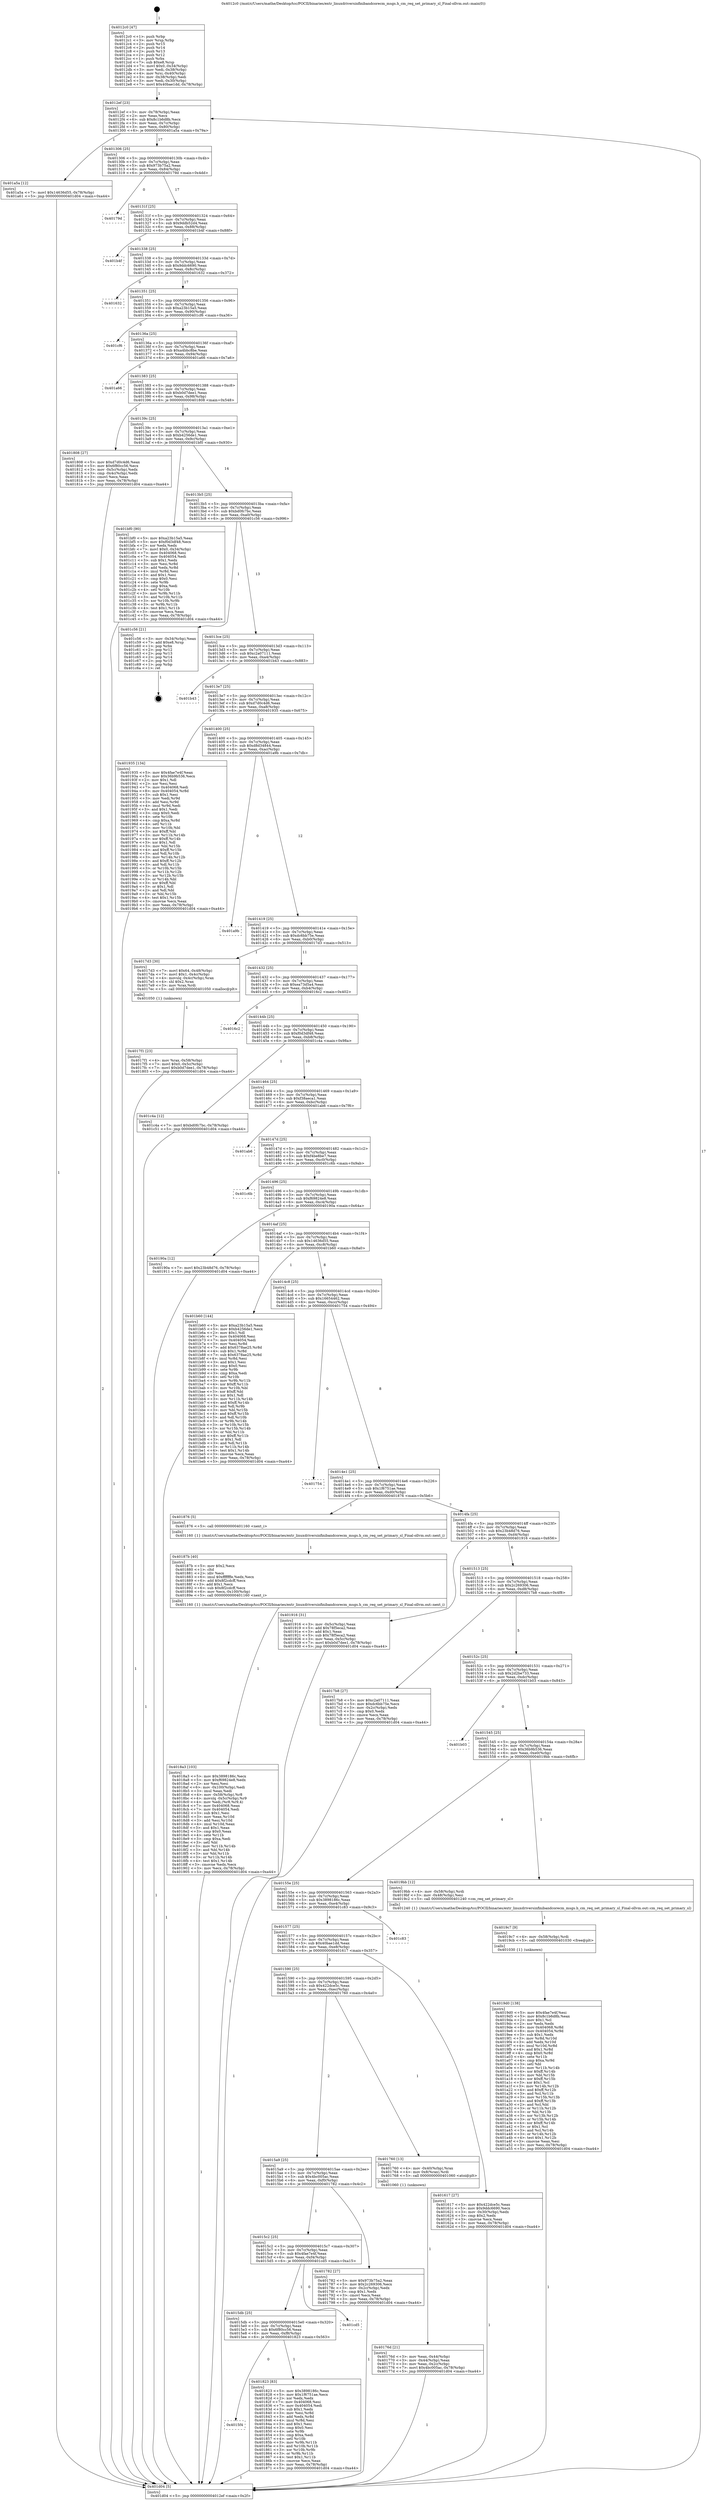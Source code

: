 digraph "0x4012c0" {
  label = "0x4012c0 (/mnt/c/Users/mathe/Desktop/tcc/POCII/binaries/extr_linuxdriversinfinibandcorecm_msgs.h_cm_req_set_primary_sl_Final-ollvm.out::main(0))"
  labelloc = "t"
  node[shape=record]

  Entry [label="",width=0.3,height=0.3,shape=circle,fillcolor=black,style=filled]
  "0x4012ef" [label="{
     0x4012ef [23]\l
     | [instrs]\l
     &nbsp;&nbsp;0x4012ef \<+3\>: mov -0x78(%rbp),%eax\l
     &nbsp;&nbsp;0x4012f2 \<+2\>: mov %eax,%ecx\l
     &nbsp;&nbsp;0x4012f4 \<+6\>: sub $0x8c1b6d8b,%ecx\l
     &nbsp;&nbsp;0x4012fa \<+3\>: mov %eax,-0x7c(%rbp)\l
     &nbsp;&nbsp;0x4012fd \<+3\>: mov %ecx,-0x80(%rbp)\l
     &nbsp;&nbsp;0x401300 \<+6\>: je 0000000000401a5a \<main+0x79a\>\l
  }"]
  "0x401a5a" [label="{
     0x401a5a [12]\l
     | [instrs]\l
     &nbsp;&nbsp;0x401a5a \<+7\>: movl $0x14636d55,-0x78(%rbp)\l
     &nbsp;&nbsp;0x401a61 \<+5\>: jmp 0000000000401d04 \<main+0xa44\>\l
  }"]
  "0x401306" [label="{
     0x401306 [25]\l
     | [instrs]\l
     &nbsp;&nbsp;0x401306 \<+5\>: jmp 000000000040130b \<main+0x4b\>\l
     &nbsp;&nbsp;0x40130b \<+3\>: mov -0x7c(%rbp),%eax\l
     &nbsp;&nbsp;0x40130e \<+5\>: sub $0x973b75a2,%eax\l
     &nbsp;&nbsp;0x401313 \<+6\>: mov %eax,-0x84(%rbp)\l
     &nbsp;&nbsp;0x401319 \<+6\>: je 000000000040179d \<main+0x4dd\>\l
  }"]
  Exit [label="",width=0.3,height=0.3,shape=circle,fillcolor=black,style=filled,peripheries=2]
  "0x40179d" [label="{
     0x40179d\l
  }", style=dashed]
  "0x40131f" [label="{
     0x40131f [25]\l
     | [instrs]\l
     &nbsp;&nbsp;0x40131f \<+5\>: jmp 0000000000401324 \<main+0x64\>\l
     &nbsp;&nbsp;0x401324 \<+3\>: mov -0x7c(%rbp),%eax\l
     &nbsp;&nbsp;0x401327 \<+5\>: sub $0x9ddb52d4,%eax\l
     &nbsp;&nbsp;0x40132c \<+6\>: mov %eax,-0x88(%rbp)\l
     &nbsp;&nbsp;0x401332 \<+6\>: je 0000000000401b4f \<main+0x88f\>\l
  }"]
  "0x4019d0" [label="{
     0x4019d0 [138]\l
     | [instrs]\l
     &nbsp;&nbsp;0x4019d0 \<+5\>: mov $0x4fae7e4f,%esi\l
     &nbsp;&nbsp;0x4019d5 \<+5\>: mov $0x8c1b6d8b,%eax\l
     &nbsp;&nbsp;0x4019da \<+2\>: mov $0x1,%cl\l
     &nbsp;&nbsp;0x4019dc \<+2\>: xor %edx,%edx\l
     &nbsp;&nbsp;0x4019de \<+8\>: mov 0x404068,%r8d\l
     &nbsp;&nbsp;0x4019e6 \<+8\>: mov 0x404054,%r9d\l
     &nbsp;&nbsp;0x4019ee \<+3\>: sub $0x1,%edx\l
     &nbsp;&nbsp;0x4019f1 \<+3\>: mov %r8d,%r10d\l
     &nbsp;&nbsp;0x4019f4 \<+3\>: add %edx,%r10d\l
     &nbsp;&nbsp;0x4019f7 \<+4\>: imul %r10d,%r8d\l
     &nbsp;&nbsp;0x4019fb \<+4\>: and $0x1,%r8d\l
     &nbsp;&nbsp;0x4019ff \<+4\>: cmp $0x0,%r8d\l
     &nbsp;&nbsp;0x401a03 \<+4\>: sete %r11b\l
     &nbsp;&nbsp;0x401a07 \<+4\>: cmp $0xa,%r9d\l
     &nbsp;&nbsp;0x401a0b \<+3\>: setl %bl\l
     &nbsp;&nbsp;0x401a0e \<+3\>: mov %r11b,%r14b\l
     &nbsp;&nbsp;0x401a11 \<+4\>: xor $0xff,%r14b\l
     &nbsp;&nbsp;0x401a15 \<+3\>: mov %bl,%r15b\l
     &nbsp;&nbsp;0x401a18 \<+4\>: xor $0xff,%r15b\l
     &nbsp;&nbsp;0x401a1c \<+3\>: xor $0x1,%cl\l
     &nbsp;&nbsp;0x401a1f \<+3\>: mov %r14b,%r12b\l
     &nbsp;&nbsp;0x401a22 \<+4\>: and $0xff,%r12b\l
     &nbsp;&nbsp;0x401a26 \<+3\>: and %cl,%r11b\l
     &nbsp;&nbsp;0x401a29 \<+3\>: mov %r15b,%r13b\l
     &nbsp;&nbsp;0x401a2c \<+4\>: and $0xff,%r13b\l
     &nbsp;&nbsp;0x401a30 \<+2\>: and %cl,%bl\l
     &nbsp;&nbsp;0x401a32 \<+3\>: or %r11b,%r12b\l
     &nbsp;&nbsp;0x401a35 \<+3\>: or %bl,%r13b\l
     &nbsp;&nbsp;0x401a38 \<+3\>: xor %r13b,%r12b\l
     &nbsp;&nbsp;0x401a3b \<+3\>: or %r15b,%r14b\l
     &nbsp;&nbsp;0x401a3e \<+4\>: xor $0xff,%r14b\l
     &nbsp;&nbsp;0x401a42 \<+3\>: or $0x1,%cl\l
     &nbsp;&nbsp;0x401a45 \<+3\>: and %cl,%r14b\l
     &nbsp;&nbsp;0x401a48 \<+3\>: or %r14b,%r12b\l
     &nbsp;&nbsp;0x401a4b \<+4\>: test $0x1,%r12b\l
     &nbsp;&nbsp;0x401a4f \<+3\>: cmovne %eax,%esi\l
     &nbsp;&nbsp;0x401a52 \<+3\>: mov %esi,-0x78(%rbp)\l
     &nbsp;&nbsp;0x401a55 \<+5\>: jmp 0000000000401d04 \<main+0xa44\>\l
  }"]
  "0x401b4f" [label="{
     0x401b4f\l
  }", style=dashed]
  "0x401338" [label="{
     0x401338 [25]\l
     | [instrs]\l
     &nbsp;&nbsp;0x401338 \<+5\>: jmp 000000000040133d \<main+0x7d\>\l
     &nbsp;&nbsp;0x40133d \<+3\>: mov -0x7c(%rbp),%eax\l
     &nbsp;&nbsp;0x401340 \<+5\>: sub $0x9ddc6690,%eax\l
     &nbsp;&nbsp;0x401345 \<+6\>: mov %eax,-0x8c(%rbp)\l
     &nbsp;&nbsp;0x40134b \<+6\>: je 0000000000401632 \<main+0x372\>\l
  }"]
  "0x4019c7" [label="{
     0x4019c7 [9]\l
     | [instrs]\l
     &nbsp;&nbsp;0x4019c7 \<+4\>: mov -0x58(%rbp),%rdi\l
     &nbsp;&nbsp;0x4019cb \<+5\>: call 0000000000401030 \<free@plt\>\l
     | [calls]\l
     &nbsp;&nbsp;0x401030 \{1\} (unknown)\l
  }"]
  "0x401632" [label="{
     0x401632\l
  }", style=dashed]
  "0x401351" [label="{
     0x401351 [25]\l
     | [instrs]\l
     &nbsp;&nbsp;0x401351 \<+5\>: jmp 0000000000401356 \<main+0x96\>\l
     &nbsp;&nbsp;0x401356 \<+3\>: mov -0x7c(%rbp),%eax\l
     &nbsp;&nbsp;0x401359 \<+5\>: sub $0xa23b15a5,%eax\l
     &nbsp;&nbsp;0x40135e \<+6\>: mov %eax,-0x90(%rbp)\l
     &nbsp;&nbsp;0x401364 \<+6\>: je 0000000000401cf6 \<main+0xa36\>\l
  }"]
  "0x4018a3" [label="{
     0x4018a3 [103]\l
     | [instrs]\l
     &nbsp;&nbsp;0x4018a3 \<+5\>: mov $0x3898186c,%ecx\l
     &nbsp;&nbsp;0x4018a8 \<+5\>: mov $0xf69824e8,%edx\l
     &nbsp;&nbsp;0x4018ad \<+2\>: xor %esi,%esi\l
     &nbsp;&nbsp;0x4018af \<+6\>: mov -0x100(%rbp),%edi\l
     &nbsp;&nbsp;0x4018b5 \<+3\>: imul %eax,%edi\l
     &nbsp;&nbsp;0x4018b8 \<+4\>: mov -0x58(%rbp),%r8\l
     &nbsp;&nbsp;0x4018bc \<+4\>: movslq -0x5c(%rbp),%r9\l
     &nbsp;&nbsp;0x4018c0 \<+4\>: mov %edi,(%r8,%r9,4)\l
     &nbsp;&nbsp;0x4018c4 \<+7\>: mov 0x404068,%eax\l
     &nbsp;&nbsp;0x4018cb \<+7\>: mov 0x404054,%edi\l
     &nbsp;&nbsp;0x4018d2 \<+3\>: sub $0x1,%esi\l
     &nbsp;&nbsp;0x4018d5 \<+3\>: mov %eax,%r10d\l
     &nbsp;&nbsp;0x4018d8 \<+3\>: add %esi,%r10d\l
     &nbsp;&nbsp;0x4018db \<+4\>: imul %r10d,%eax\l
     &nbsp;&nbsp;0x4018df \<+3\>: and $0x1,%eax\l
     &nbsp;&nbsp;0x4018e2 \<+3\>: cmp $0x0,%eax\l
     &nbsp;&nbsp;0x4018e5 \<+4\>: sete %r11b\l
     &nbsp;&nbsp;0x4018e9 \<+3\>: cmp $0xa,%edi\l
     &nbsp;&nbsp;0x4018ec \<+3\>: setl %bl\l
     &nbsp;&nbsp;0x4018ef \<+3\>: mov %r11b,%r14b\l
     &nbsp;&nbsp;0x4018f2 \<+3\>: and %bl,%r14b\l
     &nbsp;&nbsp;0x4018f5 \<+3\>: xor %bl,%r11b\l
     &nbsp;&nbsp;0x4018f8 \<+3\>: or %r11b,%r14b\l
     &nbsp;&nbsp;0x4018fb \<+4\>: test $0x1,%r14b\l
     &nbsp;&nbsp;0x4018ff \<+3\>: cmovne %edx,%ecx\l
     &nbsp;&nbsp;0x401902 \<+3\>: mov %ecx,-0x78(%rbp)\l
     &nbsp;&nbsp;0x401905 \<+5\>: jmp 0000000000401d04 \<main+0xa44\>\l
  }"]
  "0x401cf6" [label="{
     0x401cf6\l
  }", style=dashed]
  "0x40136a" [label="{
     0x40136a [25]\l
     | [instrs]\l
     &nbsp;&nbsp;0x40136a \<+5\>: jmp 000000000040136f \<main+0xaf\>\l
     &nbsp;&nbsp;0x40136f \<+3\>: mov -0x7c(%rbp),%eax\l
     &nbsp;&nbsp;0x401372 \<+5\>: sub $0xa4bbc8be,%eax\l
     &nbsp;&nbsp;0x401377 \<+6\>: mov %eax,-0x94(%rbp)\l
     &nbsp;&nbsp;0x40137d \<+6\>: je 0000000000401a66 \<main+0x7a6\>\l
  }"]
  "0x40187b" [label="{
     0x40187b [40]\l
     | [instrs]\l
     &nbsp;&nbsp;0x40187b \<+5\>: mov $0x2,%ecx\l
     &nbsp;&nbsp;0x401880 \<+1\>: cltd\l
     &nbsp;&nbsp;0x401881 \<+2\>: idiv %ecx\l
     &nbsp;&nbsp;0x401883 \<+6\>: imul $0xfffffffe,%edx,%ecx\l
     &nbsp;&nbsp;0x401889 \<+6\>: add $0x8f2cdcff,%ecx\l
     &nbsp;&nbsp;0x40188f \<+3\>: add $0x1,%ecx\l
     &nbsp;&nbsp;0x401892 \<+6\>: sub $0x8f2cdcff,%ecx\l
     &nbsp;&nbsp;0x401898 \<+6\>: mov %ecx,-0x100(%rbp)\l
     &nbsp;&nbsp;0x40189e \<+5\>: call 0000000000401160 \<next_i\>\l
     | [calls]\l
     &nbsp;&nbsp;0x401160 \{1\} (/mnt/c/Users/mathe/Desktop/tcc/POCII/binaries/extr_linuxdriversinfinibandcorecm_msgs.h_cm_req_set_primary_sl_Final-ollvm.out::next_i)\l
  }"]
  "0x401a66" [label="{
     0x401a66\l
  }", style=dashed]
  "0x401383" [label="{
     0x401383 [25]\l
     | [instrs]\l
     &nbsp;&nbsp;0x401383 \<+5\>: jmp 0000000000401388 \<main+0xc8\>\l
     &nbsp;&nbsp;0x401388 \<+3\>: mov -0x7c(%rbp),%eax\l
     &nbsp;&nbsp;0x40138b \<+5\>: sub $0xb0d7dee1,%eax\l
     &nbsp;&nbsp;0x401390 \<+6\>: mov %eax,-0x98(%rbp)\l
     &nbsp;&nbsp;0x401396 \<+6\>: je 0000000000401808 \<main+0x548\>\l
  }"]
  "0x4015f4" [label="{
     0x4015f4\l
  }", style=dashed]
  "0x401808" [label="{
     0x401808 [27]\l
     | [instrs]\l
     &nbsp;&nbsp;0x401808 \<+5\>: mov $0xd7d0c4d6,%eax\l
     &nbsp;&nbsp;0x40180d \<+5\>: mov $0x6f80cc56,%ecx\l
     &nbsp;&nbsp;0x401812 \<+3\>: mov -0x5c(%rbp),%edx\l
     &nbsp;&nbsp;0x401815 \<+3\>: cmp -0x4c(%rbp),%edx\l
     &nbsp;&nbsp;0x401818 \<+3\>: cmovl %ecx,%eax\l
     &nbsp;&nbsp;0x40181b \<+3\>: mov %eax,-0x78(%rbp)\l
     &nbsp;&nbsp;0x40181e \<+5\>: jmp 0000000000401d04 \<main+0xa44\>\l
  }"]
  "0x40139c" [label="{
     0x40139c [25]\l
     | [instrs]\l
     &nbsp;&nbsp;0x40139c \<+5\>: jmp 00000000004013a1 \<main+0xe1\>\l
     &nbsp;&nbsp;0x4013a1 \<+3\>: mov -0x7c(%rbp),%eax\l
     &nbsp;&nbsp;0x4013a4 \<+5\>: sub $0xb4256de1,%eax\l
     &nbsp;&nbsp;0x4013a9 \<+6\>: mov %eax,-0x9c(%rbp)\l
     &nbsp;&nbsp;0x4013af \<+6\>: je 0000000000401bf0 \<main+0x930\>\l
  }"]
  "0x401823" [label="{
     0x401823 [83]\l
     | [instrs]\l
     &nbsp;&nbsp;0x401823 \<+5\>: mov $0x3898186c,%eax\l
     &nbsp;&nbsp;0x401828 \<+5\>: mov $0x1f6751ae,%ecx\l
     &nbsp;&nbsp;0x40182d \<+2\>: xor %edx,%edx\l
     &nbsp;&nbsp;0x40182f \<+7\>: mov 0x404068,%esi\l
     &nbsp;&nbsp;0x401836 \<+7\>: mov 0x404054,%edi\l
     &nbsp;&nbsp;0x40183d \<+3\>: sub $0x1,%edx\l
     &nbsp;&nbsp;0x401840 \<+3\>: mov %esi,%r8d\l
     &nbsp;&nbsp;0x401843 \<+3\>: add %edx,%r8d\l
     &nbsp;&nbsp;0x401846 \<+4\>: imul %r8d,%esi\l
     &nbsp;&nbsp;0x40184a \<+3\>: and $0x1,%esi\l
     &nbsp;&nbsp;0x40184d \<+3\>: cmp $0x0,%esi\l
     &nbsp;&nbsp;0x401850 \<+4\>: sete %r9b\l
     &nbsp;&nbsp;0x401854 \<+3\>: cmp $0xa,%edi\l
     &nbsp;&nbsp;0x401857 \<+4\>: setl %r10b\l
     &nbsp;&nbsp;0x40185b \<+3\>: mov %r9b,%r11b\l
     &nbsp;&nbsp;0x40185e \<+3\>: and %r10b,%r11b\l
     &nbsp;&nbsp;0x401861 \<+3\>: xor %r10b,%r9b\l
     &nbsp;&nbsp;0x401864 \<+3\>: or %r9b,%r11b\l
     &nbsp;&nbsp;0x401867 \<+4\>: test $0x1,%r11b\l
     &nbsp;&nbsp;0x40186b \<+3\>: cmovne %ecx,%eax\l
     &nbsp;&nbsp;0x40186e \<+3\>: mov %eax,-0x78(%rbp)\l
     &nbsp;&nbsp;0x401871 \<+5\>: jmp 0000000000401d04 \<main+0xa44\>\l
  }"]
  "0x401bf0" [label="{
     0x401bf0 [90]\l
     | [instrs]\l
     &nbsp;&nbsp;0x401bf0 \<+5\>: mov $0xa23b15a5,%eax\l
     &nbsp;&nbsp;0x401bf5 \<+5\>: mov $0xf0d3df48,%ecx\l
     &nbsp;&nbsp;0x401bfa \<+2\>: xor %edx,%edx\l
     &nbsp;&nbsp;0x401bfc \<+7\>: movl $0x0,-0x34(%rbp)\l
     &nbsp;&nbsp;0x401c03 \<+7\>: mov 0x404068,%esi\l
     &nbsp;&nbsp;0x401c0a \<+7\>: mov 0x404054,%edi\l
     &nbsp;&nbsp;0x401c11 \<+3\>: sub $0x1,%edx\l
     &nbsp;&nbsp;0x401c14 \<+3\>: mov %esi,%r8d\l
     &nbsp;&nbsp;0x401c17 \<+3\>: add %edx,%r8d\l
     &nbsp;&nbsp;0x401c1a \<+4\>: imul %r8d,%esi\l
     &nbsp;&nbsp;0x401c1e \<+3\>: and $0x1,%esi\l
     &nbsp;&nbsp;0x401c21 \<+3\>: cmp $0x0,%esi\l
     &nbsp;&nbsp;0x401c24 \<+4\>: sete %r9b\l
     &nbsp;&nbsp;0x401c28 \<+3\>: cmp $0xa,%edi\l
     &nbsp;&nbsp;0x401c2b \<+4\>: setl %r10b\l
     &nbsp;&nbsp;0x401c2f \<+3\>: mov %r9b,%r11b\l
     &nbsp;&nbsp;0x401c32 \<+3\>: and %r10b,%r11b\l
     &nbsp;&nbsp;0x401c35 \<+3\>: xor %r10b,%r9b\l
     &nbsp;&nbsp;0x401c38 \<+3\>: or %r9b,%r11b\l
     &nbsp;&nbsp;0x401c3b \<+4\>: test $0x1,%r11b\l
     &nbsp;&nbsp;0x401c3f \<+3\>: cmovne %ecx,%eax\l
     &nbsp;&nbsp;0x401c42 \<+3\>: mov %eax,-0x78(%rbp)\l
     &nbsp;&nbsp;0x401c45 \<+5\>: jmp 0000000000401d04 \<main+0xa44\>\l
  }"]
  "0x4013b5" [label="{
     0x4013b5 [25]\l
     | [instrs]\l
     &nbsp;&nbsp;0x4013b5 \<+5\>: jmp 00000000004013ba \<main+0xfa\>\l
     &nbsp;&nbsp;0x4013ba \<+3\>: mov -0x7c(%rbp),%eax\l
     &nbsp;&nbsp;0x4013bd \<+5\>: sub $0xbd0fc7bc,%eax\l
     &nbsp;&nbsp;0x4013c2 \<+6\>: mov %eax,-0xa0(%rbp)\l
     &nbsp;&nbsp;0x4013c8 \<+6\>: je 0000000000401c56 \<main+0x996\>\l
  }"]
  "0x4015db" [label="{
     0x4015db [25]\l
     | [instrs]\l
     &nbsp;&nbsp;0x4015db \<+5\>: jmp 00000000004015e0 \<main+0x320\>\l
     &nbsp;&nbsp;0x4015e0 \<+3\>: mov -0x7c(%rbp),%eax\l
     &nbsp;&nbsp;0x4015e3 \<+5\>: sub $0x6f80cc56,%eax\l
     &nbsp;&nbsp;0x4015e8 \<+6\>: mov %eax,-0xf8(%rbp)\l
     &nbsp;&nbsp;0x4015ee \<+6\>: je 0000000000401823 \<main+0x563\>\l
  }"]
  "0x401c56" [label="{
     0x401c56 [21]\l
     | [instrs]\l
     &nbsp;&nbsp;0x401c56 \<+3\>: mov -0x34(%rbp),%eax\l
     &nbsp;&nbsp;0x401c59 \<+7\>: add $0xe8,%rsp\l
     &nbsp;&nbsp;0x401c60 \<+1\>: pop %rbx\l
     &nbsp;&nbsp;0x401c61 \<+2\>: pop %r12\l
     &nbsp;&nbsp;0x401c63 \<+2\>: pop %r13\l
     &nbsp;&nbsp;0x401c65 \<+2\>: pop %r14\l
     &nbsp;&nbsp;0x401c67 \<+2\>: pop %r15\l
     &nbsp;&nbsp;0x401c69 \<+1\>: pop %rbp\l
     &nbsp;&nbsp;0x401c6a \<+1\>: ret\l
  }"]
  "0x4013ce" [label="{
     0x4013ce [25]\l
     | [instrs]\l
     &nbsp;&nbsp;0x4013ce \<+5\>: jmp 00000000004013d3 \<main+0x113\>\l
     &nbsp;&nbsp;0x4013d3 \<+3\>: mov -0x7c(%rbp),%eax\l
     &nbsp;&nbsp;0x4013d6 \<+5\>: sub $0xc2a07111,%eax\l
     &nbsp;&nbsp;0x4013db \<+6\>: mov %eax,-0xa4(%rbp)\l
     &nbsp;&nbsp;0x4013e1 \<+6\>: je 0000000000401b43 \<main+0x883\>\l
  }"]
  "0x401cd5" [label="{
     0x401cd5\l
  }", style=dashed]
  "0x401b43" [label="{
     0x401b43\l
  }", style=dashed]
  "0x4013e7" [label="{
     0x4013e7 [25]\l
     | [instrs]\l
     &nbsp;&nbsp;0x4013e7 \<+5\>: jmp 00000000004013ec \<main+0x12c\>\l
     &nbsp;&nbsp;0x4013ec \<+3\>: mov -0x7c(%rbp),%eax\l
     &nbsp;&nbsp;0x4013ef \<+5\>: sub $0xd7d0c4d6,%eax\l
     &nbsp;&nbsp;0x4013f4 \<+6\>: mov %eax,-0xa8(%rbp)\l
     &nbsp;&nbsp;0x4013fa \<+6\>: je 0000000000401935 \<main+0x675\>\l
  }"]
  "0x4017f1" [label="{
     0x4017f1 [23]\l
     | [instrs]\l
     &nbsp;&nbsp;0x4017f1 \<+4\>: mov %rax,-0x58(%rbp)\l
     &nbsp;&nbsp;0x4017f5 \<+7\>: movl $0x0,-0x5c(%rbp)\l
     &nbsp;&nbsp;0x4017fc \<+7\>: movl $0xb0d7dee1,-0x78(%rbp)\l
     &nbsp;&nbsp;0x401803 \<+5\>: jmp 0000000000401d04 \<main+0xa44\>\l
  }"]
  "0x401935" [label="{
     0x401935 [134]\l
     | [instrs]\l
     &nbsp;&nbsp;0x401935 \<+5\>: mov $0x4fae7e4f,%eax\l
     &nbsp;&nbsp;0x40193a \<+5\>: mov $0x36b9b536,%ecx\l
     &nbsp;&nbsp;0x40193f \<+2\>: mov $0x1,%dl\l
     &nbsp;&nbsp;0x401941 \<+2\>: xor %esi,%esi\l
     &nbsp;&nbsp;0x401943 \<+7\>: mov 0x404068,%edi\l
     &nbsp;&nbsp;0x40194a \<+8\>: mov 0x404054,%r8d\l
     &nbsp;&nbsp;0x401952 \<+3\>: sub $0x1,%esi\l
     &nbsp;&nbsp;0x401955 \<+3\>: mov %edi,%r9d\l
     &nbsp;&nbsp;0x401958 \<+3\>: add %esi,%r9d\l
     &nbsp;&nbsp;0x40195b \<+4\>: imul %r9d,%edi\l
     &nbsp;&nbsp;0x40195f \<+3\>: and $0x1,%edi\l
     &nbsp;&nbsp;0x401962 \<+3\>: cmp $0x0,%edi\l
     &nbsp;&nbsp;0x401965 \<+4\>: sete %r10b\l
     &nbsp;&nbsp;0x401969 \<+4\>: cmp $0xa,%r8d\l
     &nbsp;&nbsp;0x40196d \<+4\>: setl %r11b\l
     &nbsp;&nbsp;0x401971 \<+3\>: mov %r10b,%bl\l
     &nbsp;&nbsp;0x401974 \<+3\>: xor $0xff,%bl\l
     &nbsp;&nbsp;0x401977 \<+3\>: mov %r11b,%r14b\l
     &nbsp;&nbsp;0x40197a \<+4\>: xor $0xff,%r14b\l
     &nbsp;&nbsp;0x40197e \<+3\>: xor $0x1,%dl\l
     &nbsp;&nbsp;0x401981 \<+3\>: mov %bl,%r15b\l
     &nbsp;&nbsp;0x401984 \<+4\>: and $0xff,%r15b\l
     &nbsp;&nbsp;0x401988 \<+3\>: and %dl,%r10b\l
     &nbsp;&nbsp;0x40198b \<+3\>: mov %r14b,%r12b\l
     &nbsp;&nbsp;0x40198e \<+4\>: and $0xff,%r12b\l
     &nbsp;&nbsp;0x401992 \<+3\>: and %dl,%r11b\l
     &nbsp;&nbsp;0x401995 \<+3\>: or %r10b,%r15b\l
     &nbsp;&nbsp;0x401998 \<+3\>: or %r11b,%r12b\l
     &nbsp;&nbsp;0x40199b \<+3\>: xor %r12b,%r15b\l
     &nbsp;&nbsp;0x40199e \<+3\>: or %r14b,%bl\l
     &nbsp;&nbsp;0x4019a1 \<+3\>: xor $0xff,%bl\l
     &nbsp;&nbsp;0x4019a4 \<+3\>: or $0x1,%dl\l
     &nbsp;&nbsp;0x4019a7 \<+2\>: and %dl,%bl\l
     &nbsp;&nbsp;0x4019a9 \<+3\>: or %bl,%r15b\l
     &nbsp;&nbsp;0x4019ac \<+4\>: test $0x1,%r15b\l
     &nbsp;&nbsp;0x4019b0 \<+3\>: cmovne %ecx,%eax\l
     &nbsp;&nbsp;0x4019b3 \<+3\>: mov %eax,-0x78(%rbp)\l
     &nbsp;&nbsp;0x4019b6 \<+5\>: jmp 0000000000401d04 \<main+0xa44\>\l
  }"]
  "0x401400" [label="{
     0x401400 [25]\l
     | [instrs]\l
     &nbsp;&nbsp;0x401400 \<+5\>: jmp 0000000000401405 \<main+0x145\>\l
     &nbsp;&nbsp;0x401405 \<+3\>: mov -0x7c(%rbp),%eax\l
     &nbsp;&nbsp;0x401408 \<+5\>: sub $0xd8d34844,%eax\l
     &nbsp;&nbsp;0x40140d \<+6\>: mov %eax,-0xac(%rbp)\l
     &nbsp;&nbsp;0x401413 \<+6\>: je 0000000000401a9b \<main+0x7db\>\l
  }"]
  "0x4015c2" [label="{
     0x4015c2 [25]\l
     | [instrs]\l
     &nbsp;&nbsp;0x4015c2 \<+5\>: jmp 00000000004015c7 \<main+0x307\>\l
     &nbsp;&nbsp;0x4015c7 \<+3\>: mov -0x7c(%rbp),%eax\l
     &nbsp;&nbsp;0x4015ca \<+5\>: sub $0x4fae7e4f,%eax\l
     &nbsp;&nbsp;0x4015cf \<+6\>: mov %eax,-0xf4(%rbp)\l
     &nbsp;&nbsp;0x4015d5 \<+6\>: je 0000000000401cd5 \<main+0xa15\>\l
  }"]
  "0x401a9b" [label="{
     0x401a9b\l
  }", style=dashed]
  "0x401419" [label="{
     0x401419 [25]\l
     | [instrs]\l
     &nbsp;&nbsp;0x401419 \<+5\>: jmp 000000000040141e \<main+0x15e\>\l
     &nbsp;&nbsp;0x40141e \<+3\>: mov -0x7c(%rbp),%eax\l
     &nbsp;&nbsp;0x401421 \<+5\>: sub $0xdc6bb75e,%eax\l
     &nbsp;&nbsp;0x401426 \<+6\>: mov %eax,-0xb0(%rbp)\l
     &nbsp;&nbsp;0x40142c \<+6\>: je 00000000004017d3 \<main+0x513\>\l
  }"]
  "0x401782" [label="{
     0x401782 [27]\l
     | [instrs]\l
     &nbsp;&nbsp;0x401782 \<+5\>: mov $0x973b75a2,%eax\l
     &nbsp;&nbsp;0x401787 \<+5\>: mov $0x2c269306,%ecx\l
     &nbsp;&nbsp;0x40178c \<+3\>: mov -0x2c(%rbp),%edx\l
     &nbsp;&nbsp;0x40178f \<+3\>: cmp $0x1,%edx\l
     &nbsp;&nbsp;0x401792 \<+3\>: cmovl %ecx,%eax\l
     &nbsp;&nbsp;0x401795 \<+3\>: mov %eax,-0x78(%rbp)\l
     &nbsp;&nbsp;0x401798 \<+5\>: jmp 0000000000401d04 \<main+0xa44\>\l
  }"]
  "0x4017d3" [label="{
     0x4017d3 [30]\l
     | [instrs]\l
     &nbsp;&nbsp;0x4017d3 \<+7\>: movl $0x64,-0x48(%rbp)\l
     &nbsp;&nbsp;0x4017da \<+7\>: movl $0x1,-0x4c(%rbp)\l
     &nbsp;&nbsp;0x4017e1 \<+4\>: movslq -0x4c(%rbp),%rax\l
     &nbsp;&nbsp;0x4017e5 \<+4\>: shl $0x2,%rax\l
     &nbsp;&nbsp;0x4017e9 \<+3\>: mov %rax,%rdi\l
     &nbsp;&nbsp;0x4017ec \<+5\>: call 0000000000401050 \<malloc@plt\>\l
     | [calls]\l
     &nbsp;&nbsp;0x401050 \{1\} (unknown)\l
  }"]
  "0x401432" [label="{
     0x401432 [25]\l
     | [instrs]\l
     &nbsp;&nbsp;0x401432 \<+5\>: jmp 0000000000401437 \<main+0x177\>\l
     &nbsp;&nbsp;0x401437 \<+3\>: mov -0x7c(%rbp),%eax\l
     &nbsp;&nbsp;0x40143a \<+5\>: sub $0xea73d5a4,%eax\l
     &nbsp;&nbsp;0x40143f \<+6\>: mov %eax,-0xb4(%rbp)\l
     &nbsp;&nbsp;0x401445 \<+6\>: je 00000000004016c2 \<main+0x402\>\l
  }"]
  "0x40176d" [label="{
     0x40176d [21]\l
     | [instrs]\l
     &nbsp;&nbsp;0x40176d \<+3\>: mov %eax,-0x44(%rbp)\l
     &nbsp;&nbsp;0x401770 \<+3\>: mov -0x44(%rbp),%eax\l
     &nbsp;&nbsp;0x401773 \<+3\>: mov %eax,-0x2c(%rbp)\l
     &nbsp;&nbsp;0x401776 \<+7\>: movl $0x4bc005ac,-0x78(%rbp)\l
     &nbsp;&nbsp;0x40177d \<+5\>: jmp 0000000000401d04 \<main+0xa44\>\l
  }"]
  "0x4016c2" [label="{
     0x4016c2\l
  }", style=dashed]
  "0x40144b" [label="{
     0x40144b [25]\l
     | [instrs]\l
     &nbsp;&nbsp;0x40144b \<+5\>: jmp 0000000000401450 \<main+0x190\>\l
     &nbsp;&nbsp;0x401450 \<+3\>: mov -0x7c(%rbp),%eax\l
     &nbsp;&nbsp;0x401453 \<+5\>: sub $0xf0d3df48,%eax\l
     &nbsp;&nbsp;0x401458 \<+6\>: mov %eax,-0xb8(%rbp)\l
     &nbsp;&nbsp;0x40145e \<+6\>: je 0000000000401c4a \<main+0x98a\>\l
  }"]
  "0x4015a9" [label="{
     0x4015a9 [25]\l
     | [instrs]\l
     &nbsp;&nbsp;0x4015a9 \<+5\>: jmp 00000000004015ae \<main+0x2ee\>\l
     &nbsp;&nbsp;0x4015ae \<+3\>: mov -0x7c(%rbp),%eax\l
     &nbsp;&nbsp;0x4015b1 \<+5\>: sub $0x4bc005ac,%eax\l
     &nbsp;&nbsp;0x4015b6 \<+6\>: mov %eax,-0xf0(%rbp)\l
     &nbsp;&nbsp;0x4015bc \<+6\>: je 0000000000401782 \<main+0x4c2\>\l
  }"]
  "0x401c4a" [label="{
     0x401c4a [12]\l
     | [instrs]\l
     &nbsp;&nbsp;0x401c4a \<+7\>: movl $0xbd0fc7bc,-0x78(%rbp)\l
     &nbsp;&nbsp;0x401c51 \<+5\>: jmp 0000000000401d04 \<main+0xa44\>\l
  }"]
  "0x401464" [label="{
     0x401464 [25]\l
     | [instrs]\l
     &nbsp;&nbsp;0x401464 \<+5\>: jmp 0000000000401469 \<main+0x1a9\>\l
     &nbsp;&nbsp;0x401469 \<+3\>: mov -0x7c(%rbp),%eax\l
     &nbsp;&nbsp;0x40146c \<+5\>: sub $0xf38aeca1,%eax\l
     &nbsp;&nbsp;0x401471 \<+6\>: mov %eax,-0xbc(%rbp)\l
     &nbsp;&nbsp;0x401477 \<+6\>: je 0000000000401ab6 \<main+0x7f6\>\l
  }"]
  "0x401760" [label="{
     0x401760 [13]\l
     | [instrs]\l
     &nbsp;&nbsp;0x401760 \<+4\>: mov -0x40(%rbp),%rax\l
     &nbsp;&nbsp;0x401764 \<+4\>: mov 0x8(%rax),%rdi\l
     &nbsp;&nbsp;0x401768 \<+5\>: call 0000000000401060 \<atoi@plt\>\l
     | [calls]\l
     &nbsp;&nbsp;0x401060 \{1\} (unknown)\l
  }"]
  "0x401ab6" [label="{
     0x401ab6\l
  }", style=dashed]
  "0x40147d" [label="{
     0x40147d [25]\l
     | [instrs]\l
     &nbsp;&nbsp;0x40147d \<+5\>: jmp 0000000000401482 \<main+0x1c2\>\l
     &nbsp;&nbsp;0x401482 \<+3\>: mov -0x7c(%rbp),%eax\l
     &nbsp;&nbsp;0x401485 \<+5\>: sub $0xf4be8be7,%eax\l
     &nbsp;&nbsp;0x40148a \<+6\>: mov %eax,-0xc0(%rbp)\l
     &nbsp;&nbsp;0x401490 \<+6\>: je 0000000000401c6b \<main+0x9ab\>\l
  }"]
  "0x4012c0" [label="{
     0x4012c0 [47]\l
     | [instrs]\l
     &nbsp;&nbsp;0x4012c0 \<+1\>: push %rbp\l
     &nbsp;&nbsp;0x4012c1 \<+3\>: mov %rsp,%rbp\l
     &nbsp;&nbsp;0x4012c4 \<+2\>: push %r15\l
     &nbsp;&nbsp;0x4012c6 \<+2\>: push %r14\l
     &nbsp;&nbsp;0x4012c8 \<+2\>: push %r13\l
     &nbsp;&nbsp;0x4012ca \<+2\>: push %r12\l
     &nbsp;&nbsp;0x4012cc \<+1\>: push %rbx\l
     &nbsp;&nbsp;0x4012cd \<+7\>: sub $0xe8,%rsp\l
     &nbsp;&nbsp;0x4012d4 \<+7\>: movl $0x0,-0x34(%rbp)\l
     &nbsp;&nbsp;0x4012db \<+3\>: mov %edi,-0x38(%rbp)\l
     &nbsp;&nbsp;0x4012de \<+4\>: mov %rsi,-0x40(%rbp)\l
     &nbsp;&nbsp;0x4012e2 \<+3\>: mov -0x38(%rbp),%edi\l
     &nbsp;&nbsp;0x4012e5 \<+3\>: mov %edi,-0x30(%rbp)\l
     &nbsp;&nbsp;0x4012e8 \<+7\>: movl $0x40bae1dd,-0x78(%rbp)\l
  }"]
  "0x401c6b" [label="{
     0x401c6b\l
  }", style=dashed]
  "0x401496" [label="{
     0x401496 [25]\l
     | [instrs]\l
     &nbsp;&nbsp;0x401496 \<+5\>: jmp 000000000040149b \<main+0x1db\>\l
     &nbsp;&nbsp;0x40149b \<+3\>: mov -0x7c(%rbp),%eax\l
     &nbsp;&nbsp;0x40149e \<+5\>: sub $0xf69824e8,%eax\l
     &nbsp;&nbsp;0x4014a3 \<+6\>: mov %eax,-0xc4(%rbp)\l
     &nbsp;&nbsp;0x4014a9 \<+6\>: je 000000000040190a \<main+0x64a\>\l
  }"]
  "0x401d04" [label="{
     0x401d04 [5]\l
     | [instrs]\l
     &nbsp;&nbsp;0x401d04 \<+5\>: jmp 00000000004012ef \<main+0x2f\>\l
  }"]
  "0x40190a" [label="{
     0x40190a [12]\l
     | [instrs]\l
     &nbsp;&nbsp;0x40190a \<+7\>: movl $0x23b48d76,-0x78(%rbp)\l
     &nbsp;&nbsp;0x401911 \<+5\>: jmp 0000000000401d04 \<main+0xa44\>\l
  }"]
  "0x4014af" [label="{
     0x4014af [25]\l
     | [instrs]\l
     &nbsp;&nbsp;0x4014af \<+5\>: jmp 00000000004014b4 \<main+0x1f4\>\l
     &nbsp;&nbsp;0x4014b4 \<+3\>: mov -0x7c(%rbp),%eax\l
     &nbsp;&nbsp;0x4014b7 \<+5\>: sub $0x14636d55,%eax\l
     &nbsp;&nbsp;0x4014bc \<+6\>: mov %eax,-0xc8(%rbp)\l
     &nbsp;&nbsp;0x4014c2 \<+6\>: je 0000000000401b60 \<main+0x8a0\>\l
  }"]
  "0x401590" [label="{
     0x401590 [25]\l
     | [instrs]\l
     &nbsp;&nbsp;0x401590 \<+5\>: jmp 0000000000401595 \<main+0x2d5\>\l
     &nbsp;&nbsp;0x401595 \<+3\>: mov -0x7c(%rbp),%eax\l
     &nbsp;&nbsp;0x401598 \<+5\>: sub $0x422dce5c,%eax\l
     &nbsp;&nbsp;0x40159d \<+6\>: mov %eax,-0xec(%rbp)\l
     &nbsp;&nbsp;0x4015a3 \<+6\>: je 0000000000401760 \<main+0x4a0\>\l
  }"]
  "0x401b60" [label="{
     0x401b60 [144]\l
     | [instrs]\l
     &nbsp;&nbsp;0x401b60 \<+5\>: mov $0xa23b15a5,%eax\l
     &nbsp;&nbsp;0x401b65 \<+5\>: mov $0xb4256de1,%ecx\l
     &nbsp;&nbsp;0x401b6a \<+2\>: mov $0x1,%dl\l
     &nbsp;&nbsp;0x401b6c \<+7\>: mov 0x404068,%esi\l
     &nbsp;&nbsp;0x401b73 \<+7\>: mov 0x404054,%edi\l
     &nbsp;&nbsp;0x401b7a \<+3\>: mov %esi,%r8d\l
     &nbsp;&nbsp;0x401b7d \<+7\>: add $0x6378ae25,%r8d\l
     &nbsp;&nbsp;0x401b84 \<+4\>: sub $0x1,%r8d\l
     &nbsp;&nbsp;0x401b88 \<+7\>: sub $0x6378ae25,%r8d\l
     &nbsp;&nbsp;0x401b8f \<+4\>: imul %r8d,%esi\l
     &nbsp;&nbsp;0x401b93 \<+3\>: and $0x1,%esi\l
     &nbsp;&nbsp;0x401b96 \<+3\>: cmp $0x0,%esi\l
     &nbsp;&nbsp;0x401b99 \<+4\>: sete %r9b\l
     &nbsp;&nbsp;0x401b9d \<+3\>: cmp $0xa,%edi\l
     &nbsp;&nbsp;0x401ba0 \<+4\>: setl %r10b\l
     &nbsp;&nbsp;0x401ba4 \<+3\>: mov %r9b,%r11b\l
     &nbsp;&nbsp;0x401ba7 \<+4\>: xor $0xff,%r11b\l
     &nbsp;&nbsp;0x401bab \<+3\>: mov %r10b,%bl\l
     &nbsp;&nbsp;0x401bae \<+3\>: xor $0xff,%bl\l
     &nbsp;&nbsp;0x401bb1 \<+3\>: xor $0x1,%dl\l
     &nbsp;&nbsp;0x401bb4 \<+3\>: mov %r11b,%r14b\l
     &nbsp;&nbsp;0x401bb7 \<+4\>: and $0xff,%r14b\l
     &nbsp;&nbsp;0x401bbb \<+3\>: and %dl,%r9b\l
     &nbsp;&nbsp;0x401bbe \<+3\>: mov %bl,%r15b\l
     &nbsp;&nbsp;0x401bc1 \<+4\>: and $0xff,%r15b\l
     &nbsp;&nbsp;0x401bc5 \<+3\>: and %dl,%r10b\l
     &nbsp;&nbsp;0x401bc8 \<+3\>: or %r9b,%r14b\l
     &nbsp;&nbsp;0x401bcb \<+3\>: or %r10b,%r15b\l
     &nbsp;&nbsp;0x401bce \<+3\>: xor %r15b,%r14b\l
     &nbsp;&nbsp;0x401bd1 \<+3\>: or %bl,%r11b\l
     &nbsp;&nbsp;0x401bd4 \<+4\>: xor $0xff,%r11b\l
     &nbsp;&nbsp;0x401bd8 \<+3\>: or $0x1,%dl\l
     &nbsp;&nbsp;0x401bdb \<+3\>: and %dl,%r11b\l
     &nbsp;&nbsp;0x401bde \<+3\>: or %r11b,%r14b\l
     &nbsp;&nbsp;0x401be1 \<+4\>: test $0x1,%r14b\l
     &nbsp;&nbsp;0x401be5 \<+3\>: cmovne %ecx,%eax\l
     &nbsp;&nbsp;0x401be8 \<+3\>: mov %eax,-0x78(%rbp)\l
     &nbsp;&nbsp;0x401beb \<+5\>: jmp 0000000000401d04 \<main+0xa44\>\l
  }"]
  "0x4014c8" [label="{
     0x4014c8 [25]\l
     | [instrs]\l
     &nbsp;&nbsp;0x4014c8 \<+5\>: jmp 00000000004014cd \<main+0x20d\>\l
     &nbsp;&nbsp;0x4014cd \<+3\>: mov -0x7c(%rbp),%eax\l
     &nbsp;&nbsp;0x4014d0 \<+5\>: sub $0x16654462,%eax\l
     &nbsp;&nbsp;0x4014d5 \<+6\>: mov %eax,-0xcc(%rbp)\l
     &nbsp;&nbsp;0x4014db \<+6\>: je 0000000000401754 \<main+0x494\>\l
  }"]
  "0x401617" [label="{
     0x401617 [27]\l
     | [instrs]\l
     &nbsp;&nbsp;0x401617 \<+5\>: mov $0x422dce5c,%eax\l
     &nbsp;&nbsp;0x40161c \<+5\>: mov $0x9ddc6690,%ecx\l
     &nbsp;&nbsp;0x401621 \<+3\>: mov -0x30(%rbp),%edx\l
     &nbsp;&nbsp;0x401624 \<+3\>: cmp $0x2,%edx\l
     &nbsp;&nbsp;0x401627 \<+3\>: cmovne %ecx,%eax\l
     &nbsp;&nbsp;0x40162a \<+3\>: mov %eax,-0x78(%rbp)\l
     &nbsp;&nbsp;0x40162d \<+5\>: jmp 0000000000401d04 \<main+0xa44\>\l
  }"]
  "0x401754" [label="{
     0x401754\l
  }", style=dashed]
  "0x4014e1" [label="{
     0x4014e1 [25]\l
     | [instrs]\l
     &nbsp;&nbsp;0x4014e1 \<+5\>: jmp 00000000004014e6 \<main+0x226\>\l
     &nbsp;&nbsp;0x4014e6 \<+3\>: mov -0x7c(%rbp),%eax\l
     &nbsp;&nbsp;0x4014e9 \<+5\>: sub $0x1f6751ae,%eax\l
     &nbsp;&nbsp;0x4014ee \<+6\>: mov %eax,-0xd0(%rbp)\l
     &nbsp;&nbsp;0x4014f4 \<+6\>: je 0000000000401876 \<main+0x5b6\>\l
  }"]
  "0x401577" [label="{
     0x401577 [25]\l
     | [instrs]\l
     &nbsp;&nbsp;0x401577 \<+5\>: jmp 000000000040157c \<main+0x2bc\>\l
     &nbsp;&nbsp;0x40157c \<+3\>: mov -0x7c(%rbp),%eax\l
     &nbsp;&nbsp;0x40157f \<+5\>: sub $0x40bae1dd,%eax\l
     &nbsp;&nbsp;0x401584 \<+6\>: mov %eax,-0xe8(%rbp)\l
     &nbsp;&nbsp;0x40158a \<+6\>: je 0000000000401617 \<main+0x357\>\l
  }"]
  "0x401876" [label="{
     0x401876 [5]\l
     | [instrs]\l
     &nbsp;&nbsp;0x401876 \<+5\>: call 0000000000401160 \<next_i\>\l
     | [calls]\l
     &nbsp;&nbsp;0x401160 \{1\} (/mnt/c/Users/mathe/Desktop/tcc/POCII/binaries/extr_linuxdriversinfinibandcorecm_msgs.h_cm_req_set_primary_sl_Final-ollvm.out::next_i)\l
  }"]
  "0x4014fa" [label="{
     0x4014fa [25]\l
     | [instrs]\l
     &nbsp;&nbsp;0x4014fa \<+5\>: jmp 00000000004014ff \<main+0x23f\>\l
     &nbsp;&nbsp;0x4014ff \<+3\>: mov -0x7c(%rbp),%eax\l
     &nbsp;&nbsp;0x401502 \<+5\>: sub $0x23b48d76,%eax\l
     &nbsp;&nbsp;0x401507 \<+6\>: mov %eax,-0xd4(%rbp)\l
     &nbsp;&nbsp;0x40150d \<+6\>: je 0000000000401916 \<main+0x656\>\l
  }"]
  "0x401c83" [label="{
     0x401c83\l
  }", style=dashed]
  "0x401916" [label="{
     0x401916 [31]\l
     | [instrs]\l
     &nbsp;&nbsp;0x401916 \<+3\>: mov -0x5c(%rbp),%eax\l
     &nbsp;&nbsp;0x401919 \<+5\>: add $0x78f5eca2,%eax\l
     &nbsp;&nbsp;0x40191e \<+3\>: add $0x1,%eax\l
     &nbsp;&nbsp;0x401921 \<+5\>: sub $0x78f5eca2,%eax\l
     &nbsp;&nbsp;0x401926 \<+3\>: mov %eax,-0x5c(%rbp)\l
     &nbsp;&nbsp;0x401929 \<+7\>: movl $0xb0d7dee1,-0x78(%rbp)\l
     &nbsp;&nbsp;0x401930 \<+5\>: jmp 0000000000401d04 \<main+0xa44\>\l
  }"]
  "0x401513" [label="{
     0x401513 [25]\l
     | [instrs]\l
     &nbsp;&nbsp;0x401513 \<+5\>: jmp 0000000000401518 \<main+0x258\>\l
     &nbsp;&nbsp;0x401518 \<+3\>: mov -0x7c(%rbp),%eax\l
     &nbsp;&nbsp;0x40151b \<+5\>: sub $0x2c269306,%eax\l
     &nbsp;&nbsp;0x401520 \<+6\>: mov %eax,-0xd8(%rbp)\l
     &nbsp;&nbsp;0x401526 \<+6\>: je 00000000004017b8 \<main+0x4f8\>\l
  }"]
  "0x40155e" [label="{
     0x40155e [25]\l
     | [instrs]\l
     &nbsp;&nbsp;0x40155e \<+5\>: jmp 0000000000401563 \<main+0x2a3\>\l
     &nbsp;&nbsp;0x401563 \<+3\>: mov -0x7c(%rbp),%eax\l
     &nbsp;&nbsp;0x401566 \<+5\>: sub $0x3898186c,%eax\l
     &nbsp;&nbsp;0x40156b \<+6\>: mov %eax,-0xe4(%rbp)\l
     &nbsp;&nbsp;0x401571 \<+6\>: je 0000000000401c83 \<main+0x9c3\>\l
  }"]
  "0x4017b8" [label="{
     0x4017b8 [27]\l
     | [instrs]\l
     &nbsp;&nbsp;0x4017b8 \<+5\>: mov $0xc2a07111,%eax\l
     &nbsp;&nbsp;0x4017bd \<+5\>: mov $0xdc6bb75e,%ecx\l
     &nbsp;&nbsp;0x4017c2 \<+3\>: mov -0x2c(%rbp),%edx\l
     &nbsp;&nbsp;0x4017c5 \<+3\>: cmp $0x0,%edx\l
     &nbsp;&nbsp;0x4017c8 \<+3\>: cmove %ecx,%eax\l
     &nbsp;&nbsp;0x4017cb \<+3\>: mov %eax,-0x78(%rbp)\l
     &nbsp;&nbsp;0x4017ce \<+5\>: jmp 0000000000401d04 \<main+0xa44\>\l
  }"]
  "0x40152c" [label="{
     0x40152c [25]\l
     | [instrs]\l
     &nbsp;&nbsp;0x40152c \<+5\>: jmp 0000000000401531 \<main+0x271\>\l
     &nbsp;&nbsp;0x401531 \<+3\>: mov -0x7c(%rbp),%eax\l
     &nbsp;&nbsp;0x401534 \<+5\>: sub $0x2d2be733,%eax\l
     &nbsp;&nbsp;0x401539 \<+6\>: mov %eax,-0xdc(%rbp)\l
     &nbsp;&nbsp;0x40153f \<+6\>: je 0000000000401b03 \<main+0x843\>\l
  }"]
  "0x4019bb" [label="{
     0x4019bb [12]\l
     | [instrs]\l
     &nbsp;&nbsp;0x4019bb \<+4\>: mov -0x58(%rbp),%rdi\l
     &nbsp;&nbsp;0x4019bf \<+3\>: mov -0x48(%rbp),%esi\l
     &nbsp;&nbsp;0x4019c2 \<+5\>: call 0000000000401240 \<cm_req_set_primary_sl\>\l
     | [calls]\l
     &nbsp;&nbsp;0x401240 \{1\} (/mnt/c/Users/mathe/Desktop/tcc/POCII/binaries/extr_linuxdriversinfinibandcorecm_msgs.h_cm_req_set_primary_sl_Final-ollvm.out::cm_req_set_primary_sl)\l
  }"]
  "0x401b03" [label="{
     0x401b03\l
  }", style=dashed]
  "0x401545" [label="{
     0x401545 [25]\l
     | [instrs]\l
     &nbsp;&nbsp;0x401545 \<+5\>: jmp 000000000040154a \<main+0x28a\>\l
     &nbsp;&nbsp;0x40154a \<+3\>: mov -0x7c(%rbp),%eax\l
     &nbsp;&nbsp;0x40154d \<+5\>: sub $0x36b9b536,%eax\l
     &nbsp;&nbsp;0x401552 \<+6\>: mov %eax,-0xe0(%rbp)\l
     &nbsp;&nbsp;0x401558 \<+6\>: je 00000000004019bb \<main+0x6fb\>\l
  }"]
  Entry -> "0x4012c0" [label=" 1"]
  "0x4012ef" -> "0x401a5a" [label=" 1"]
  "0x4012ef" -> "0x401306" [label=" 17"]
  "0x401c56" -> Exit [label=" 1"]
  "0x401306" -> "0x40179d" [label=" 0"]
  "0x401306" -> "0x40131f" [label=" 17"]
  "0x401c4a" -> "0x401d04" [label=" 1"]
  "0x40131f" -> "0x401b4f" [label=" 0"]
  "0x40131f" -> "0x401338" [label=" 17"]
  "0x401bf0" -> "0x401d04" [label=" 1"]
  "0x401338" -> "0x401632" [label=" 0"]
  "0x401338" -> "0x401351" [label=" 17"]
  "0x401b60" -> "0x401d04" [label=" 1"]
  "0x401351" -> "0x401cf6" [label=" 0"]
  "0x401351" -> "0x40136a" [label=" 17"]
  "0x401a5a" -> "0x401d04" [label=" 1"]
  "0x40136a" -> "0x401a66" [label=" 0"]
  "0x40136a" -> "0x401383" [label=" 17"]
  "0x4019d0" -> "0x401d04" [label=" 1"]
  "0x401383" -> "0x401808" [label=" 2"]
  "0x401383" -> "0x40139c" [label=" 15"]
  "0x4019c7" -> "0x4019d0" [label=" 1"]
  "0x40139c" -> "0x401bf0" [label=" 1"]
  "0x40139c" -> "0x4013b5" [label=" 14"]
  "0x4019bb" -> "0x4019c7" [label=" 1"]
  "0x4013b5" -> "0x401c56" [label=" 1"]
  "0x4013b5" -> "0x4013ce" [label=" 13"]
  "0x401916" -> "0x401d04" [label=" 1"]
  "0x4013ce" -> "0x401b43" [label=" 0"]
  "0x4013ce" -> "0x4013e7" [label=" 13"]
  "0x40190a" -> "0x401d04" [label=" 1"]
  "0x4013e7" -> "0x401935" [label=" 1"]
  "0x4013e7" -> "0x401400" [label=" 12"]
  "0x40187b" -> "0x4018a3" [label=" 1"]
  "0x401400" -> "0x401a9b" [label=" 0"]
  "0x401400" -> "0x401419" [label=" 12"]
  "0x401876" -> "0x40187b" [label=" 1"]
  "0x401419" -> "0x4017d3" [label=" 1"]
  "0x401419" -> "0x401432" [label=" 11"]
  "0x401823" -> "0x401d04" [label=" 1"]
  "0x401432" -> "0x4016c2" [label=" 0"]
  "0x401432" -> "0x40144b" [label=" 11"]
  "0x4015db" -> "0x401823" [label=" 1"]
  "0x40144b" -> "0x401c4a" [label=" 1"]
  "0x40144b" -> "0x401464" [label=" 10"]
  "0x401935" -> "0x401d04" [label=" 1"]
  "0x401464" -> "0x401ab6" [label=" 0"]
  "0x401464" -> "0x40147d" [label=" 10"]
  "0x4015c2" -> "0x4015db" [label=" 1"]
  "0x40147d" -> "0x401c6b" [label=" 0"]
  "0x40147d" -> "0x401496" [label=" 10"]
  "0x4018a3" -> "0x401d04" [label=" 1"]
  "0x401496" -> "0x40190a" [label=" 1"]
  "0x401496" -> "0x4014af" [label=" 9"]
  "0x401808" -> "0x401d04" [label=" 2"]
  "0x4014af" -> "0x401b60" [label=" 1"]
  "0x4014af" -> "0x4014c8" [label=" 8"]
  "0x4017f1" -> "0x401d04" [label=" 1"]
  "0x4014c8" -> "0x401754" [label=" 0"]
  "0x4014c8" -> "0x4014e1" [label=" 8"]
  "0x4017d3" -> "0x4017f1" [label=" 1"]
  "0x4014e1" -> "0x401876" [label=" 1"]
  "0x4014e1" -> "0x4014fa" [label=" 7"]
  "0x401782" -> "0x401d04" [label=" 1"]
  "0x4014fa" -> "0x401916" [label=" 1"]
  "0x4014fa" -> "0x401513" [label=" 6"]
  "0x4015a9" -> "0x4015c2" [label=" 1"]
  "0x401513" -> "0x4017b8" [label=" 1"]
  "0x401513" -> "0x40152c" [label=" 5"]
  "0x4015db" -> "0x4015f4" [label=" 0"]
  "0x40152c" -> "0x401b03" [label=" 0"]
  "0x40152c" -> "0x401545" [label=" 5"]
  "0x40176d" -> "0x401d04" [label=" 1"]
  "0x401545" -> "0x4019bb" [label=" 1"]
  "0x401545" -> "0x40155e" [label=" 4"]
  "0x4015a9" -> "0x401782" [label=" 1"]
  "0x40155e" -> "0x401c83" [label=" 0"]
  "0x40155e" -> "0x401577" [label=" 4"]
  "0x4017b8" -> "0x401d04" [label=" 1"]
  "0x401577" -> "0x401617" [label=" 1"]
  "0x401577" -> "0x401590" [label=" 3"]
  "0x401617" -> "0x401d04" [label=" 1"]
  "0x4012c0" -> "0x4012ef" [label=" 1"]
  "0x401d04" -> "0x4012ef" [label=" 17"]
  "0x4015c2" -> "0x401cd5" [label=" 0"]
  "0x401590" -> "0x401760" [label=" 1"]
  "0x401590" -> "0x4015a9" [label=" 2"]
  "0x401760" -> "0x40176d" [label=" 1"]
}
